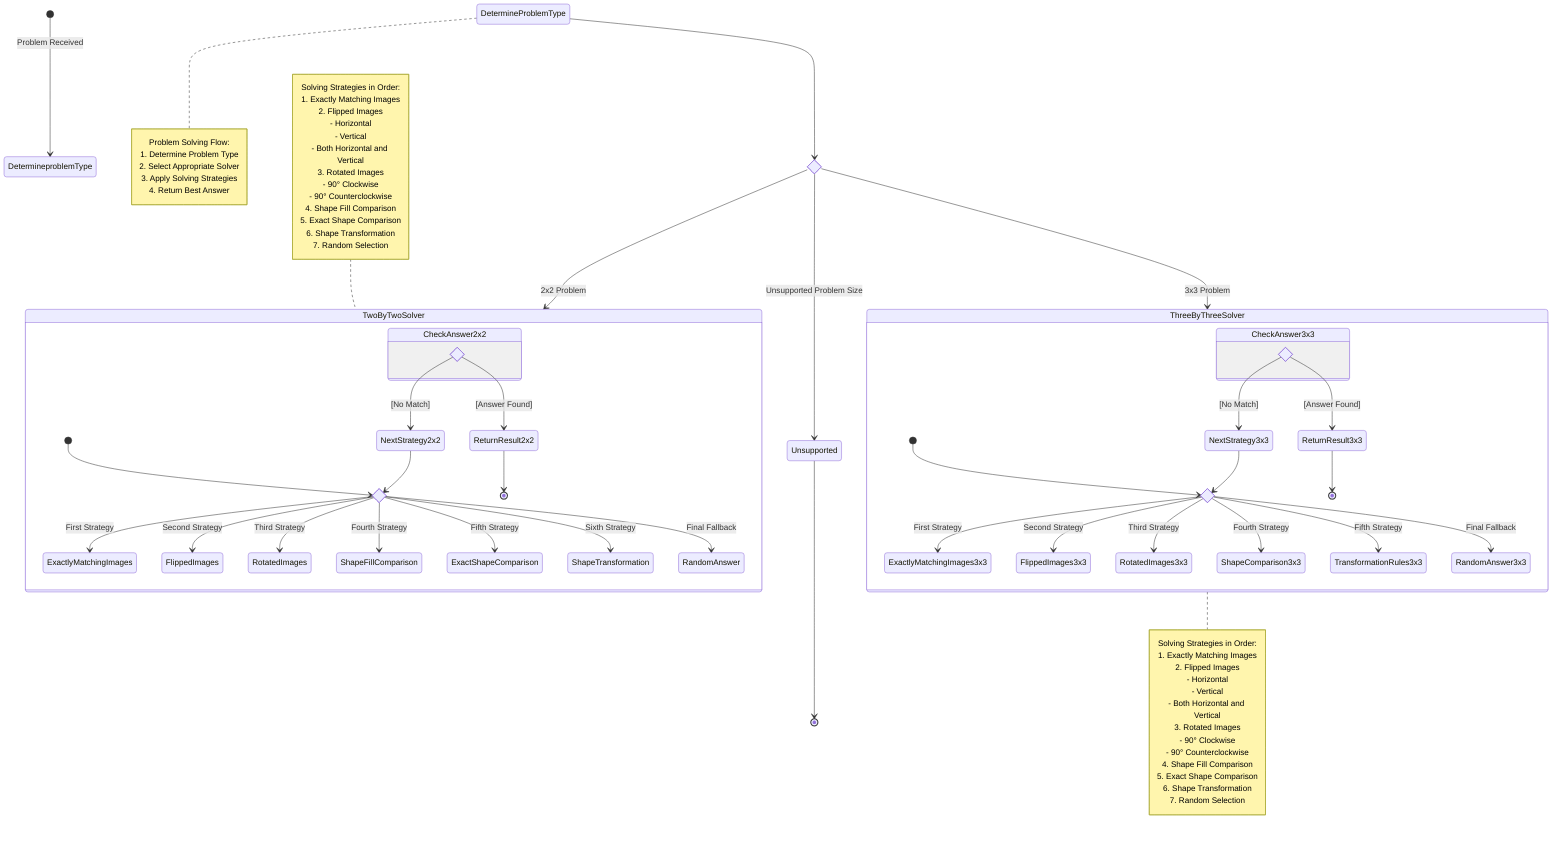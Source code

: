 stateDiagram-v2
    [*] --> DetermineproblemType: Problem Received
    
    state problem_type_selection <<choice>>
    DetermineProblemType --> problem_type_selection

    problem_type_selection --> TwoByTwoSolver: 2x2 Problem
    problem_type_selection --> ThreeByThreeSolver: 3x3 Problem
    problem_type_selection --> Unsupported: Unsupported Problem Size

    state TwoByTwoSolver {
        state solve_strategies_2x2 <<choice>>
        [*] --> solve_strategies_2x2
        
        solve_strategies_2x2 --> ExactlyMatchingImages: First Strategy
        solve_strategies_2x2 --> FlippedImages: Second Strategy
        solve_strategies_2x2 --> RotatedImages: Third Strategy
        solve_strategies_2x2 --> ShapeFillComparison: Fourth Strategy
        solve_strategies_2x2 --> ExactShapeComparison: Fifth Strategy
        solve_strategies_2x2 --> ShapeTransformation: Sixth Strategy
        solve_strategies_2x2 --> RandomAnswer: Final Fallback

        state CheckAnswer2x2 {
            state if_answer_2x2 <<choice>>
            if_answer_2x2 --> ReturnResult2x2: [Answer Found]
            if_answer_2x2 --> NextStrategy2x2: [No Match]
        }

        NextStrategy2x2 --> solve_strategies_2x2
        ReturnResult2x2 --> [*]

    }

    state ThreeByThreeSolver {
        state solve_strategies_3x3 <<choice>>
        [*] --> solve_strategies_3x3
        
        solve_strategies_3x3 --> ExactlyMatchingImages3x3: First Strategy
        solve_strategies_3x3 --> FlippedImages3x3: Second Strategy
        solve_strategies_3x3 --> RotatedImages3x3: Third Strategy
        solve_strategies_3x3 --> ShapeComparison3x3: Fourth Strategy
        solve_strategies_3x3 --> TransformationRules3x3: Fifth Strategy
        solve_strategies_3x3 --> RandomAnswer3x3: Final Fallback

        state CheckAnswer3x3 {
            state if_answer_3x3 <<choice>>
            if_answer_3x3 --> ReturnResult3x3: [Answer Found]
            if_answer_3x3 --> NextStrategy3x3: [No Match]
        }

        NextStrategy3x3 --> solve_strategies_3x3
        ReturnResult3x3 --> [*]
    }

    Unsupported --> [*]

    note right of DetermineProblemType
        Problem Solving Flow:
        1. Determine Problem Type
        2. Select Appropriate Solver
        3. Apply Solving Strategies
        4. Return Best Answer
    end note

    note left of TwoByTwoSolver
        Solving Strategies in Order:
        1. Exactly Matching Images
        2. Flipped Images
           - Horizontal
           - Vertical
           - Both Horizontal and Vertical
        3. Rotated Images
           - 90° Clockwise
           - 90° Counterclockwise
        4. Shape Fill Comparison
        5. Exact Shape Comparison
        6. Shape Transformation
        7. Random Selection
    end note
    
    note right of ThreeByThreeSolver
        Solving Strategies in Order:
        1. Exactly Matching Images
        2. Flipped Images
           - Horizontal
           - Vertical
           - Both Horizontal and Vertical
        3. Rotated Images
           - 90° Clockwise
           - 90° Counterclockwise
        4. Shape Fill Comparison
        5. Exact Shape Comparison
        6. Shape Transformation
        7. Random Selection
    end note